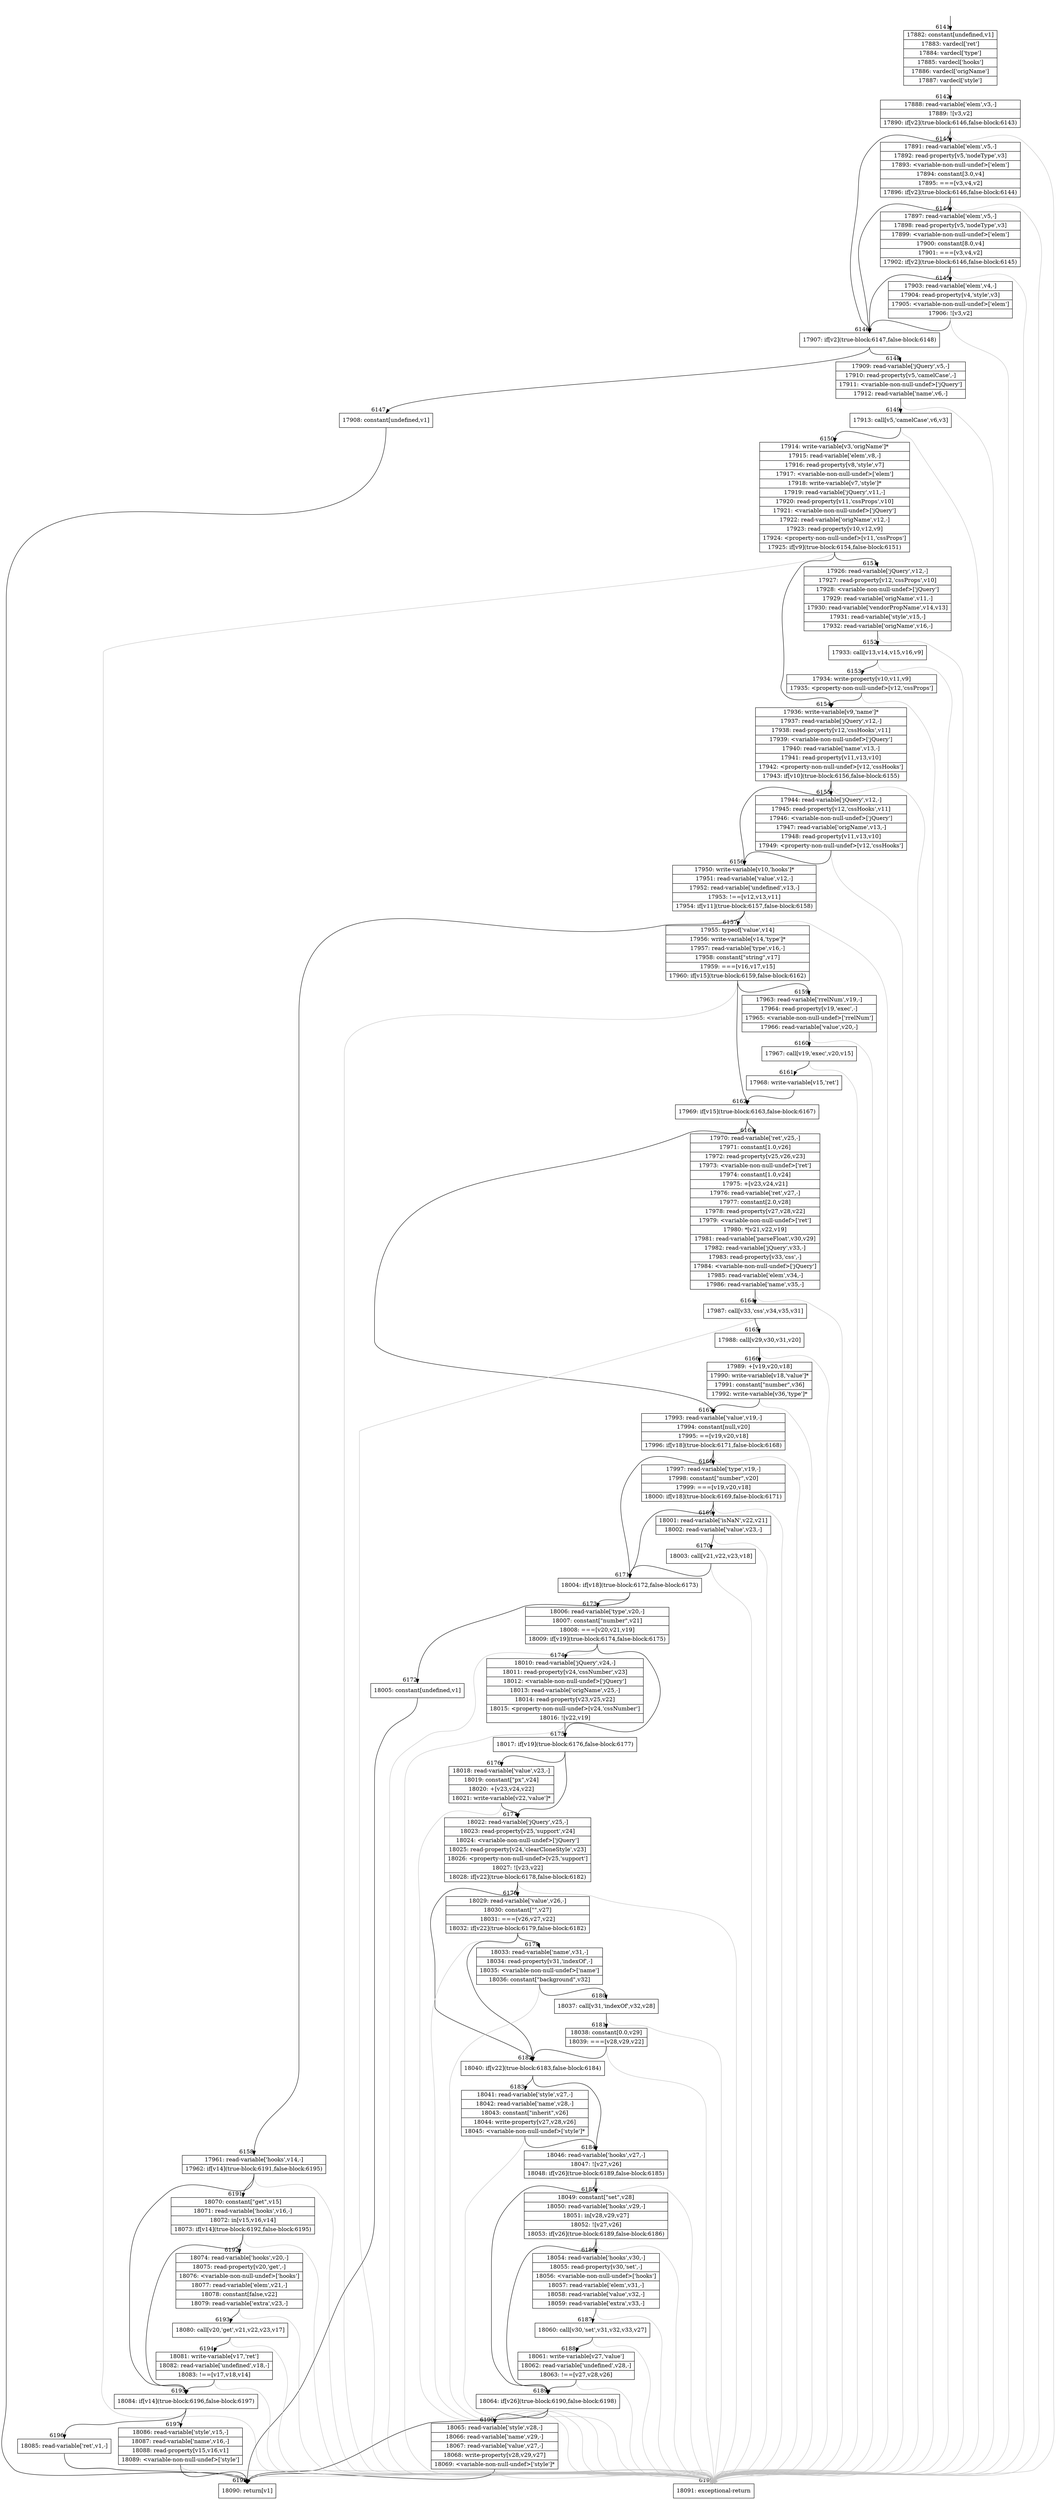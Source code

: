 digraph {
rankdir="TD"
BB_entry403[shape=none,label=""];
BB_entry403 -> BB6141 [tailport=s, headport=n, headlabel="    6141"]
BB6141 [shape=record label="{17882: constant[undefined,v1]|17883: vardecl['ret']|17884: vardecl['type']|17885: vardecl['hooks']|17886: vardecl['origName']|17887: vardecl['style']}" ] 
BB6141 -> BB6142 [tailport=s, headport=n, headlabel="      6142"]
BB6142 [shape=record label="{17888: read-variable['elem',v3,-]|17889: ![v3,v2]|17890: if[v2](true-block:6146,false-block:6143)}" ] 
BB6142 -> BB6146 [tailport=s, headport=n, headlabel="      6146"]
BB6142 -> BB6143 [tailport=s, headport=n, headlabel="      6143"]
BB6142 -> BB6199 [tailport=s, headport=n, color=gray, headlabel="      6199"]
BB6143 [shape=record label="{17891: read-variable['elem',v5,-]|17892: read-property[v5,'nodeType',v3]|17893: \<variable-non-null-undef\>['elem']|17894: constant[3.0,v4]|17895: ===[v3,v4,v2]|17896: if[v2](true-block:6146,false-block:6144)}" ] 
BB6143 -> BB6146 [tailport=s, headport=n]
BB6143 -> BB6144 [tailport=s, headport=n, headlabel="      6144"]
BB6143 -> BB6199 [tailport=s, headport=n, color=gray]
BB6144 [shape=record label="{17897: read-variable['elem',v5,-]|17898: read-property[v5,'nodeType',v3]|17899: \<variable-non-null-undef\>['elem']|17900: constant[8.0,v4]|17901: ===[v3,v4,v2]|17902: if[v2](true-block:6146,false-block:6145)}" ] 
BB6144 -> BB6146 [tailport=s, headport=n]
BB6144 -> BB6145 [tailport=s, headport=n, headlabel="      6145"]
BB6144 -> BB6199 [tailport=s, headport=n, color=gray]
BB6145 [shape=record label="{17903: read-variable['elem',v4,-]|17904: read-property[v4,'style',v3]|17905: \<variable-non-null-undef\>['elem']|17906: ![v3,v2]}" ] 
BB6145 -> BB6146 [tailport=s, headport=n]
BB6145 -> BB6199 [tailport=s, headport=n, color=gray]
BB6146 [shape=record label="{17907: if[v2](true-block:6147,false-block:6148)}" ] 
BB6146 -> BB6147 [tailport=s, headport=n, headlabel="      6147"]
BB6146 -> BB6148 [tailport=s, headport=n, headlabel="      6148"]
BB6147 [shape=record label="{17908: constant[undefined,v1]}" ] 
BB6147 -> BB6198 [tailport=s, headport=n, headlabel="      6198"]
BB6148 [shape=record label="{17909: read-variable['jQuery',v5,-]|17910: read-property[v5,'camelCase',-]|17911: \<variable-non-null-undef\>['jQuery']|17912: read-variable['name',v6,-]}" ] 
BB6148 -> BB6149 [tailport=s, headport=n, headlabel="      6149"]
BB6148 -> BB6199 [tailport=s, headport=n, color=gray]
BB6149 [shape=record label="{17913: call[v5,'camelCase',v6,v3]}" ] 
BB6149 -> BB6150 [tailport=s, headport=n, headlabel="      6150"]
BB6149 -> BB6199 [tailport=s, headport=n, color=gray]
BB6150 [shape=record label="{17914: write-variable[v3,'origName']*|17915: read-variable['elem',v8,-]|17916: read-property[v8,'style',v7]|17917: \<variable-non-null-undef\>['elem']|17918: write-variable[v7,'style']*|17919: read-variable['jQuery',v11,-]|17920: read-property[v11,'cssProps',v10]|17921: \<variable-non-null-undef\>['jQuery']|17922: read-variable['origName',v12,-]|17923: read-property[v10,v12,v9]|17924: \<property-non-null-undef\>[v11,'cssProps']|17925: if[v9](true-block:6154,false-block:6151)}" ] 
BB6150 -> BB6154 [tailport=s, headport=n, headlabel="      6154"]
BB6150 -> BB6151 [tailport=s, headport=n, headlabel="      6151"]
BB6150 -> BB6199 [tailport=s, headport=n, color=gray]
BB6151 [shape=record label="{17926: read-variable['jQuery',v12,-]|17927: read-property[v12,'cssProps',v10]|17928: \<variable-non-null-undef\>['jQuery']|17929: read-variable['origName',v11,-]|17930: read-variable['vendorPropName',v14,v13]|17931: read-variable['style',v15,-]|17932: read-variable['origName',v16,-]}" ] 
BB6151 -> BB6152 [tailport=s, headport=n, headlabel="      6152"]
BB6151 -> BB6199 [tailport=s, headport=n, color=gray]
BB6152 [shape=record label="{17933: call[v13,v14,v15,v16,v9]}" ] 
BB6152 -> BB6153 [tailport=s, headport=n, headlabel="      6153"]
BB6152 -> BB6199 [tailport=s, headport=n, color=gray]
BB6153 [shape=record label="{17934: write-property[v10,v11,v9]|17935: \<property-non-null-undef\>[v12,'cssProps']}" ] 
BB6153 -> BB6154 [tailport=s, headport=n]
BB6153 -> BB6199 [tailport=s, headport=n, color=gray]
BB6154 [shape=record label="{17936: write-variable[v9,'name']*|17937: read-variable['jQuery',v12,-]|17938: read-property[v12,'cssHooks',v11]|17939: \<variable-non-null-undef\>['jQuery']|17940: read-variable['name',v13,-]|17941: read-property[v11,v13,v10]|17942: \<property-non-null-undef\>[v12,'cssHooks']|17943: if[v10](true-block:6156,false-block:6155)}" ] 
BB6154 -> BB6156 [tailport=s, headport=n, headlabel="      6156"]
BB6154 -> BB6155 [tailport=s, headport=n, headlabel="      6155"]
BB6154 -> BB6199 [tailport=s, headport=n, color=gray]
BB6155 [shape=record label="{17944: read-variable['jQuery',v12,-]|17945: read-property[v12,'cssHooks',v11]|17946: \<variable-non-null-undef\>['jQuery']|17947: read-variable['origName',v13,-]|17948: read-property[v11,v13,v10]|17949: \<property-non-null-undef\>[v12,'cssHooks']}" ] 
BB6155 -> BB6156 [tailport=s, headport=n]
BB6155 -> BB6199 [tailport=s, headport=n, color=gray]
BB6156 [shape=record label="{17950: write-variable[v10,'hooks']*|17951: read-variable['value',v12,-]|17952: read-variable['undefined',v13,-]|17953: !==[v12,v13,v11]|17954: if[v11](true-block:6157,false-block:6158)}" ] 
BB6156 -> BB6157 [tailport=s, headport=n, headlabel="      6157"]
BB6156 -> BB6158 [tailport=s, headport=n, headlabel="      6158"]
BB6156 -> BB6199 [tailport=s, headport=n, color=gray]
BB6157 [shape=record label="{17955: typeof['value',v14]|17956: write-variable[v14,'type']*|17957: read-variable['type',v16,-]|17958: constant[\"string\",v17]|17959: ===[v16,v17,v15]|17960: if[v15](true-block:6159,false-block:6162)}" ] 
BB6157 -> BB6162 [tailport=s, headport=n, headlabel="      6162"]
BB6157 -> BB6159 [tailport=s, headport=n, headlabel="      6159"]
BB6157 -> BB6199 [tailport=s, headport=n, color=gray]
BB6158 [shape=record label="{17961: read-variable['hooks',v14,-]|17962: if[v14](true-block:6191,false-block:6195)}" ] 
BB6158 -> BB6195 [tailport=s, headport=n, headlabel="      6195"]
BB6158 -> BB6191 [tailport=s, headport=n, headlabel="      6191"]
BB6158 -> BB6199 [tailport=s, headport=n, color=gray]
BB6159 [shape=record label="{17963: read-variable['rrelNum',v19,-]|17964: read-property[v19,'exec',-]|17965: \<variable-non-null-undef\>['rrelNum']|17966: read-variable['value',v20,-]}" ] 
BB6159 -> BB6160 [tailport=s, headport=n, headlabel="      6160"]
BB6159 -> BB6199 [tailport=s, headport=n, color=gray]
BB6160 [shape=record label="{17967: call[v19,'exec',v20,v15]}" ] 
BB6160 -> BB6161 [tailport=s, headport=n, headlabel="      6161"]
BB6160 -> BB6199 [tailport=s, headport=n, color=gray]
BB6161 [shape=record label="{17968: write-variable[v15,'ret']}" ] 
BB6161 -> BB6162 [tailport=s, headport=n]
BB6162 [shape=record label="{17969: if[v15](true-block:6163,false-block:6167)}" ] 
BB6162 -> BB6163 [tailport=s, headport=n, headlabel="      6163"]
BB6162 -> BB6167 [tailport=s, headport=n, headlabel="      6167"]
BB6163 [shape=record label="{17970: read-variable['ret',v25,-]|17971: constant[1.0,v26]|17972: read-property[v25,v26,v23]|17973: \<variable-non-null-undef\>['ret']|17974: constant[1.0,v24]|17975: +[v23,v24,v21]|17976: read-variable['ret',v27,-]|17977: constant[2.0,v28]|17978: read-property[v27,v28,v22]|17979: \<variable-non-null-undef\>['ret']|17980: *[v21,v22,v19]|17981: read-variable['parseFloat',v30,v29]|17982: read-variable['jQuery',v33,-]|17983: read-property[v33,'css',-]|17984: \<variable-non-null-undef\>['jQuery']|17985: read-variable['elem',v34,-]|17986: read-variable['name',v35,-]}" ] 
BB6163 -> BB6164 [tailport=s, headport=n, headlabel="      6164"]
BB6163 -> BB6199 [tailport=s, headport=n, color=gray]
BB6164 [shape=record label="{17987: call[v33,'css',v34,v35,v31]}" ] 
BB6164 -> BB6165 [tailport=s, headport=n, headlabel="      6165"]
BB6164 -> BB6199 [tailport=s, headport=n, color=gray]
BB6165 [shape=record label="{17988: call[v29,v30,v31,v20]}" ] 
BB6165 -> BB6166 [tailport=s, headport=n, headlabel="      6166"]
BB6165 -> BB6199 [tailport=s, headport=n, color=gray]
BB6166 [shape=record label="{17989: +[v19,v20,v18]|17990: write-variable[v18,'value']*|17991: constant[\"number\",v36]|17992: write-variable[v36,'type']*}" ] 
BB6166 -> BB6167 [tailport=s, headport=n]
BB6166 -> BB6199 [tailport=s, headport=n, color=gray]
BB6167 [shape=record label="{17993: read-variable['value',v19,-]|17994: constant[null,v20]|17995: ==[v19,v20,v18]|17996: if[v18](true-block:6171,false-block:6168)}" ] 
BB6167 -> BB6171 [tailport=s, headport=n, headlabel="      6171"]
BB6167 -> BB6168 [tailport=s, headport=n, headlabel="      6168"]
BB6167 -> BB6199 [tailport=s, headport=n, color=gray]
BB6168 [shape=record label="{17997: read-variable['type',v19,-]|17998: constant[\"number\",v20]|17999: ===[v19,v20,v18]|18000: if[v18](true-block:6169,false-block:6171)}" ] 
BB6168 -> BB6171 [tailport=s, headport=n]
BB6168 -> BB6169 [tailport=s, headport=n, headlabel="      6169"]
BB6168 -> BB6199 [tailport=s, headport=n, color=gray]
BB6169 [shape=record label="{18001: read-variable['isNaN',v22,v21]|18002: read-variable['value',v23,-]}" ] 
BB6169 -> BB6170 [tailport=s, headport=n, headlabel="      6170"]
BB6169 -> BB6199 [tailport=s, headport=n, color=gray]
BB6170 [shape=record label="{18003: call[v21,v22,v23,v18]}" ] 
BB6170 -> BB6171 [tailport=s, headport=n]
BB6170 -> BB6199 [tailport=s, headport=n, color=gray]
BB6171 [shape=record label="{18004: if[v18](true-block:6172,false-block:6173)}" ] 
BB6171 -> BB6172 [tailport=s, headport=n, headlabel="      6172"]
BB6171 -> BB6173 [tailport=s, headport=n, headlabel="      6173"]
BB6172 [shape=record label="{18005: constant[undefined,v1]}" ] 
BB6172 -> BB6198 [tailport=s, headport=n]
BB6173 [shape=record label="{18006: read-variable['type',v20,-]|18007: constant[\"number\",v21]|18008: ===[v20,v21,v19]|18009: if[v19](true-block:6174,false-block:6175)}" ] 
BB6173 -> BB6175 [tailport=s, headport=n, headlabel="      6175"]
BB6173 -> BB6174 [tailport=s, headport=n, headlabel="      6174"]
BB6173 -> BB6199 [tailport=s, headport=n, color=gray]
BB6174 [shape=record label="{18010: read-variable['jQuery',v24,-]|18011: read-property[v24,'cssNumber',v23]|18012: \<variable-non-null-undef\>['jQuery']|18013: read-variable['origName',v25,-]|18014: read-property[v23,v25,v22]|18015: \<property-non-null-undef\>[v24,'cssNumber']|18016: ![v22,v19]}" ] 
BB6174 -> BB6175 [tailport=s, headport=n]
BB6174 -> BB6199 [tailport=s, headport=n, color=gray]
BB6175 [shape=record label="{18017: if[v19](true-block:6176,false-block:6177)}" ] 
BB6175 -> BB6176 [tailport=s, headport=n, headlabel="      6176"]
BB6175 -> BB6177 [tailport=s, headport=n, headlabel="      6177"]
BB6176 [shape=record label="{18018: read-variable['value',v23,-]|18019: constant[\"px\",v24]|18020: +[v23,v24,v22]|18021: write-variable[v22,'value']*}" ] 
BB6176 -> BB6177 [tailport=s, headport=n]
BB6176 -> BB6199 [tailport=s, headport=n, color=gray]
BB6177 [shape=record label="{18022: read-variable['jQuery',v25,-]|18023: read-property[v25,'support',v24]|18024: \<variable-non-null-undef\>['jQuery']|18025: read-property[v24,'clearCloneStyle',v23]|18026: \<property-non-null-undef\>[v25,'support']|18027: ![v23,v22]|18028: if[v22](true-block:6178,false-block:6182)}" ] 
BB6177 -> BB6182 [tailport=s, headport=n, headlabel="      6182"]
BB6177 -> BB6178 [tailport=s, headport=n, headlabel="      6178"]
BB6177 -> BB6199 [tailport=s, headport=n, color=gray]
BB6178 [shape=record label="{18029: read-variable['value',v26,-]|18030: constant[\"\",v27]|18031: ===[v26,v27,v22]|18032: if[v22](true-block:6179,false-block:6182)}" ] 
BB6178 -> BB6182 [tailport=s, headport=n]
BB6178 -> BB6179 [tailport=s, headport=n, headlabel="      6179"]
BB6178 -> BB6199 [tailport=s, headport=n, color=gray]
BB6179 [shape=record label="{18033: read-variable['name',v31,-]|18034: read-property[v31,'indexOf',-]|18035: \<variable-non-null-undef\>['name']|18036: constant[\"background\",v32]}" ] 
BB6179 -> BB6180 [tailport=s, headport=n, headlabel="      6180"]
BB6179 -> BB6199 [tailport=s, headport=n, color=gray]
BB6180 [shape=record label="{18037: call[v31,'indexOf',v32,v28]}" ] 
BB6180 -> BB6181 [tailport=s, headport=n, headlabel="      6181"]
BB6180 -> BB6199 [tailport=s, headport=n, color=gray]
BB6181 [shape=record label="{18038: constant[0.0,v29]|18039: ===[v28,v29,v22]}" ] 
BB6181 -> BB6182 [tailport=s, headport=n]
BB6181 -> BB6199 [tailport=s, headport=n, color=gray]
BB6182 [shape=record label="{18040: if[v22](true-block:6183,false-block:6184)}" ] 
BB6182 -> BB6183 [tailport=s, headport=n, headlabel="      6183"]
BB6182 -> BB6184 [tailport=s, headport=n, headlabel="      6184"]
BB6183 [shape=record label="{18041: read-variable['style',v27,-]|18042: read-variable['name',v28,-]|18043: constant[\"inherit\",v26]|18044: write-property[v27,v28,v26]|18045: \<variable-non-null-undef\>['style']*}" ] 
BB6183 -> BB6184 [tailport=s, headport=n]
BB6183 -> BB6199 [tailport=s, headport=n, color=gray]
BB6184 [shape=record label="{18046: read-variable['hooks',v27,-]|18047: ![v27,v26]|18048: if[v26](true-block:6189,false-block:6185)}" ] 
BB6184 -> BB6189 [tailport=s, headport=n, headlabel="      6189"]
BB6184 -> BB6185 [tailport=s, headport=n, headlabel="      6185"]
BB6184 -> BB6199 [tailport=s, headport=n, color=gray]
BB6185 [shape=record label="{18049: constant[\"set\",v28]|18050: read-variable['hooks',v29,-]|18051: in[v28,v29,v27]|18052: ![v27,v26]|18053: if[v26](true-block:6189,false-block:6186)}" ] 
BB6185 -> BB6189 [tailport=s, headport=n]
BB6185 -> BB6186 [tailport=s, headport=n, headlabel="      6186"]
BB6185 -> BB6199 [tailport=s, headport=n, color=gray]
BB6186 [shape=record label="{18054: read-variable['hooks',v30,-]|18055: read-property[v30,'set',-]|18056: \<variable-non-null-undef\>['hooks']|18057: read-variable['elem',v31,-]|18058: read-variable['value',v32,-]|18059: read-variable['extra',v33,-]}" ] 
BB6186 -> BB6187 [tailport=s, headport=n, headlabel="      6187"]
BB6186 -> BB6199 [tailport=s, headport=n, color=gray]
BB6187 [shape=record label="{18060: call[v30,'set',v31,v32,v33,v27]}" ] 
BB6187 -> BB6188 [tailport=s, headport=n, headlabel="      6188"]
BB6187 -> BB6199 [tailport=s, headport=n, color=gray]
BB6188 [shape=record label="{18061: write-variable[v27,'value']|18062: read-variable['undefined',v28,-]|18063: !==[v27,v28,v26]}" ] 
BB6188 -> BB6189 [tailport=s, headport=n]
BB6188 -> BB6199 [tailport=s, headport=n, color=gray]
BB6189 [shape=record label="{18064: if[v26](true-block:6190,false-block:6198)}" ] 
BB6189 -> BB6190 [tailport=s, headport=n, headlabel="      6190"]
BB6189 -> BB6198 [tailport=s, headport=n]
BB6190 [shape=record label="{18065: read-variable['style',v28,-]|18066: read-variable['name',v29,-]|18067: read-variable['value',v27,-]|18068: write-property[v28,v29,v27]|18069: \<variable-non-null-undef\>['style']*}" ] 
BB6190 -> BB6198 [tailport=s, headport=n]
BB6190 -> BB6199 [tailport=s, headport=n, color=gray]
BB6191 [shape=record label="{18070: constant[\"get\",v15]|18071: read-variable['hooks',v16,-]|18072: in[v15,v16,v14]|18073: if[v14](true-block:6192,false-block:6195)}" ] 
BB6191 -> BB6195 [tailport=s, headport=n]
BB6191 -> BB6192 [tailport=s, headport=n, headlabel="      6192"]
BB6191 -> BB6199 [tailport=s, headport=n, color=gray]
BB6192 [shape=record label="{18074: read-variable['hooks',v20,-]|18075: read-property[v20,'get',-]|18076: \<variable-non-null-undef\>['hooks']|18077: read-variable['elem',v21,-]|18078: constant[false,v22]|18079: read-variable['extra',v23,-]}" ] 
BB6192 -> BB6193 [tailport=s, headport=n, headlabel="      6193"]
BB6192 -> BB6199 [tailport=s, headport=n, color=gray]
BB6193 [shape=record label="{18080: call[v20,'get',v21,v22,v23,v17]}" ] 
BB6193 -> BB6194 [tailport=s, headport=n, headlabel="      6194"]
BB6193 -> BB6199 [tailport=s, headport=n, color=gray]
BB6194 [shape=record label="{18081: write-variable[v17,'ret']|18082: read-variable['undefined',v18,-]|18083: !==[v17,v18,v14]}" ] 
BB6194 -> BB6195 [tailport=s, headport=n]
BB6194 -> BB6199 [tailport=s, headport=n, color=gray]
BB6195 [shape=record label="{18084: if[v14](true-block:6196,false-block:6197)}" ] 
BB6195 -> BB6196 [tailport=s, headport=n, headlabel="      6196"]
BB6195 -> BB6197 [tailport=s, headport=n, headlabel="      6197"]
BB6196 [shape=record label="{18085: read-variable['ret',v1,-]}" ] 
BB6196 -> BB6198 [tailport=s, headport=n]
BB6196 -> BB6199 [tailport=s, headport=n, color=gray]
BB6197 [shape=record label="{18086: read-variable['style',v15,-]|18087: read-variable['name',v16,-]|18088: read-property[v15,v16,v1]|18089: \<variable-non-null-undef\>['style']}" ] 
BB6197 -> BB6198 [tailport=s, headport=n]
BB6197 -> BB6199 [tailport=s, headport=n, color=gray]
BB6198 [shape=record label="{18090: return[v1]}" ] 
BB6199 [shape=record label="{18091: exceptional-return}" ] 
}
